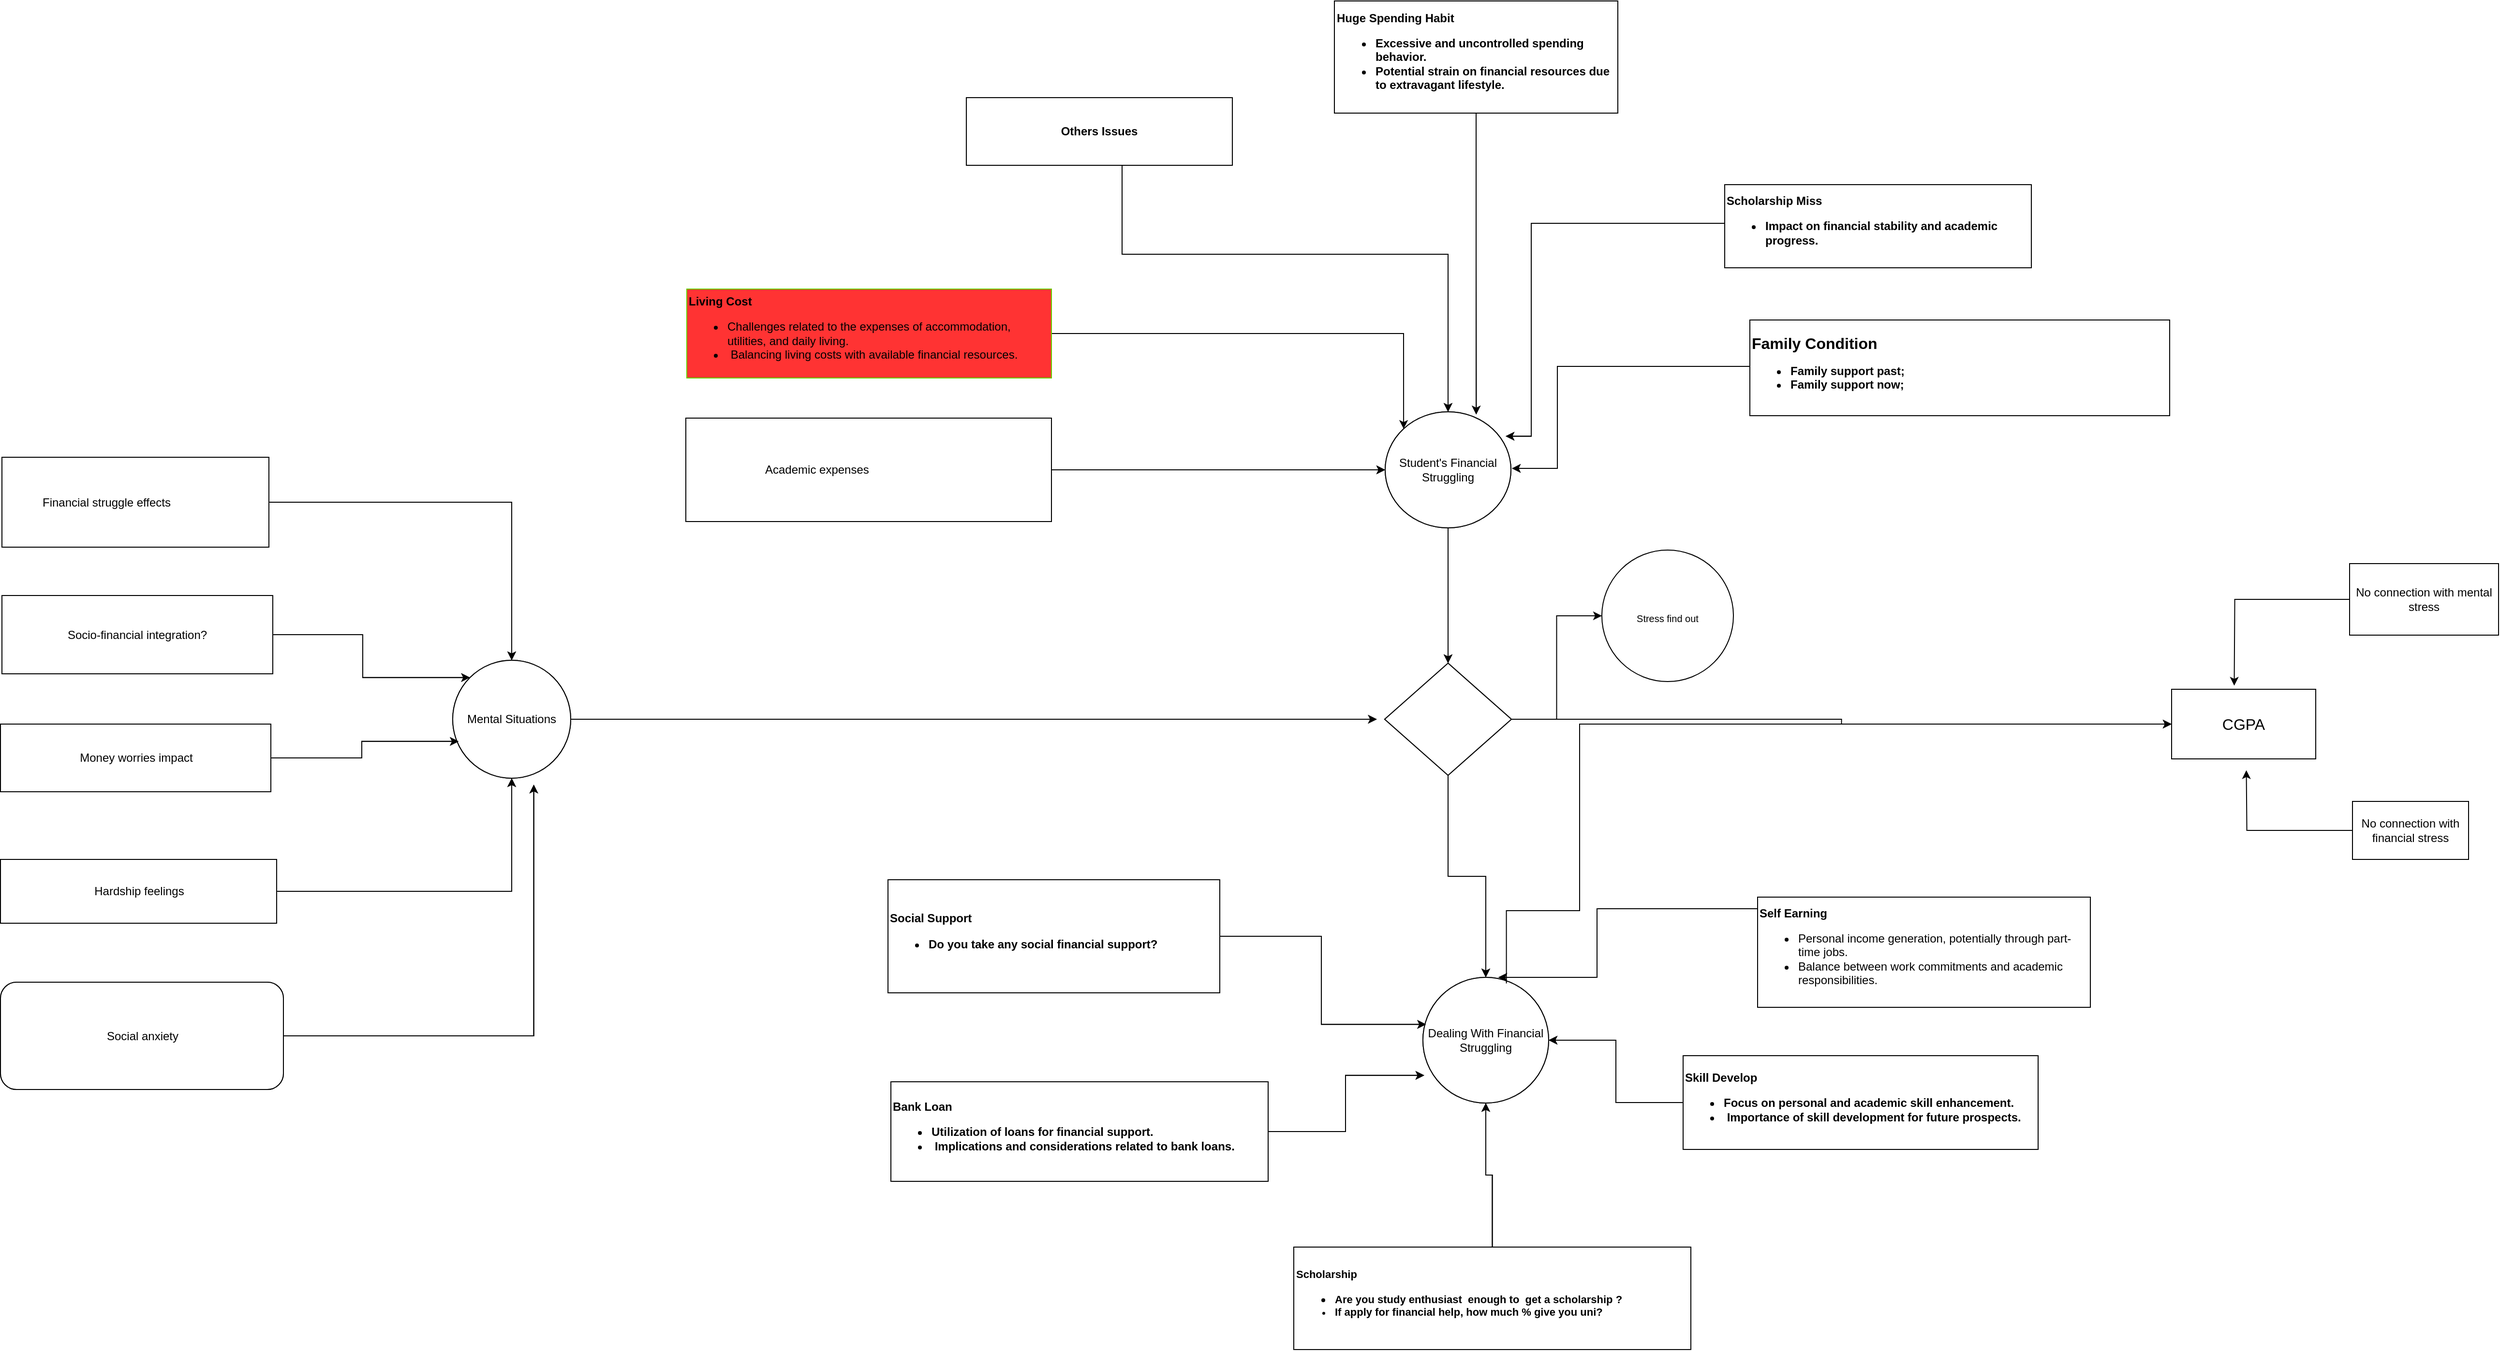 <mxfile version="22.1.5" type="github">
  <diagram name="Page-1" id="giDHEeXzCqw7Mk6FE-td">
    <mxGraphModel dx="5474" dy="2806" grid="0" gridSize="10" guides="1" tooltips="1" connect="1" arrows="1" fold="1" page="1" pageScale="1" pageWidth="850" pageHeight="1100" math="0" shadow="0">
      <root>
        <mxCell id="0" />
        <mxCell id="1" parent="0" />
        <mxCell id="dNjB-bx8Fn72y2OTrxXD-1" style="edgeStyle=orthogonalEdgeStyle;rounded=0;orthogonalLoop=1;jettySize=auto;html=1;entryX=0.5;entryY=0;entryDx=0;entryDy=0;" parent="1" source="RioY9GQPINJHXDq_88uB-1" target="B3kyMHNOTuuTRi2bmLed-1" edge="1">
          <mxGeometry relative="1" as="geometry" />
        </mxCell>
        <mxCell id="RioY9GQPINJHXDq_88uB-1" value="Student&#39;s Financial Struggling" style="ellipse;whiteSpace=wrap;html=1;" parent="1" vertex="1">
          <mxGeometry x="378" y="385" width="130" height="120" as="geometry" />
        </mxCell>
        <mxCell id="B3kyMHNOTuuTRi2bmLed-5" style="edgeStyle=orthogonalEdgeStyle;rounded=0;orthogonalLoop=1;jettySize=auto;html=1;exitX=0.5;exitY=1;exitDx=0;exitDy=0;" parent="1" source="RioY9GQPINJHXDq_88uB-2" target="RioY9GQPINJHXDq_88uB-1" edge="1">
          <mxGeometry relative="1" as="geometry">
            <mxPoint x="106" y="136" as="sourcePoint" />
            <Array as="points">
              <mxPoint x="106" y="130" />
              <mxPoint x="106" y="222" />
              <mxPoint x="443" y="222" />
            </Array>
          </mxGeometry>
        </mxCell>
        <mxCell id="RioY9GQPINJHXDq_88uB-2" value="&lt;b&gt;Others Issues&lt;/b&gt;" style="rounded=0;whiteSpace=wrap;html=1;" parent="1" vertex="1">
          <mxGeometry x="-55" y="60" width="275" height="70" as="geometry" />
        </mxCell>
        <mxCell id="RioY9GQPINJHXDq_88uB-3" value="&lt;b&gt;Huge Spending Habit&lt;br&gt;&lt;ul&gt;&lt;li&gt;Excessive and uncontrolled spending behavior.&amp;nbsp;&lt;/li&gt;&lt;li&gt;Potential strain on financial resources due to extravagant lifestyle.&lt;/li&gt;&lt;/ul&gt;&lt;/b&gt;" style="rounded=0;whiteSpace=wrap;html=1;align=left;" parent="1" vertex="1">
          <mxGeometry x="325.5" y="-40" width="293" height="116" as="geometry" />
        </mxCell>
        <mxCell id="RioY9GQPINJHXDq_88uB-4" value="&lt;b&gt;Scholarship Miss&lt;/b&gt;&lt;br&gt;&lt;ul&gt;&lt;li&gt;&lt;b&gt;Impact on financial stability and academic progress.&lt;/b&gt;&lt;/li&gt;&lt;/ul&gt;" style="rounded=0;whiteSpace=wrap;html=1;align=left;" parent="1" vertex="1">
          <mxGeometry x="729" y="150" width="317" height="86" as="geometry" />
        </mxCell>
        <mxCell id="B3kyMHNOTuuTRi2bmLed-3" style="edgeStyle=orthogonalEdgeStyle;rounded=0;orthogonalLoop=1;jettySize=auto;html=1;entryX=0;entryY=0;entryDx=0;entryDy=0;" parent="1" source="RioY9GQPINJHXDq_88uB-5" target="RioY9GQPINJHXDq_88uB-1" edge="1">
          <mxGeometry relative="1" as="geometry">
            <mxPoint x="369.636" y="277.818" as="targetPoint" />
          </mxGeometry>
        </mxCell>
        <mxCell id="RioY9GQPINJHXDq_88uB-5" value="&lt;b&gt;Living Cost&lt;/b&gt;&lt;br&gt;&lt;ul&gt;&lt;li&gt;Challenges related to the expenses of accommodation, utilities, and daily living.&lt;/li&gt;&lt;li&gt;&amp;nbsp;Balancing living costs with available financial resources.&lt;/li&gt;&lt;/ul&gt;" style="rounded=0;whiteSpace=wrap;html=1;align=left;strokeColor=#66CC00;fillColor=#FF3333;" parent="1" vertex="1">
          <mxGeometry x="-344" y="258" width="377" height="92" as="geometry" />
        </mxCell>
        <mxCell id="B3kyMHNOTuuTRi2bmLed-10" style="edgeStyle=orthogonalEdgeStyle;rounded=0;orthogonalLoop=1;jettySize=auto;html=1;" parent="1" edge="1">
          <mxGeometry relative="1" as="geometry">
            <Array as="points">
              <mxPoint x="556" y="338" />
              <mxPoint x="556" y="444" />
            </Array>
            <mxPoint x="756" y="337.998" as="sourcePoint" />
            <mxPoint x="509.0" y="443.537" as="targetPoint" />
          </mxGeometry>
        </mxCell>
        <mxCell id="RioY9GQPINJHXDq_88uB-6" value="&lt;b style=&quot;&quot;&gt;&lt;span style=&quot;font-size: 16px;&quot;&gt;Family Condition&amp;nbsp;&lt;/span&gt;&lt;br&gt;&lt;ul&gt;&lt;li&gt;&lt;span style=&quot;background-color: transparent; font-family: Arial, sans-serif;&quot;&gt;Family support past;&amp;nbsp;&lt;/span&gt;&lt;br&gt;&lt;/li&gt;&lt;li&gt;&lt;span style=&quot;font-family: Arial, sans-serif; background-color: transparent; font-variant-numeric: normal; font-variant-east-asian: normal; font-variant-alternates: normal; font-variant-position: normal; vertical-align: baseline;&quot;&gt;&lt;font style=&quot;font-size: 12px;&quot;&gt;Family support now;&amp;nbsp;&lt;/font&gt;&lt;/span&gt;&lt;/li&gt;&lt;/ul&gt;&lt;/b&gt;&lt;p style=&quot;line-height: 1.8; margin-left: 144pt; margin-top: 0pt; margin-bottom: 0pt;&quot; dir=&quot;ltr&quot;&gt;&lt;/p&gt;&lt;p style=&quot;line-height: 1.8; margin-left: 144pt; margin-top: 0pt; margin-bottom: 0pt;&quot; dir=&quot;ltr&quot;&gt;&lt;/p&gt;&lt;div style=&quot;&quot;&gt;&lt;/div&gt;&lt;p style=&quot;&quot;&gt;&lt;/p&gt;&lt;p&gt;&lt;/p&gt;&lt;span id=&quot;docs-internal-guid-e3f19381-7fff-3e35-3ddc-5be22db2a7ea&quot;&gt;&lt;/span&gt;" style="rounded=0;whiteSpace=wrap;html=1;align=left;" parent="1" vertex="1">
          <mxGeometry x="755" y="290" width="434" height="99" as="geometry" />
        </mxCell>
        <mxCell id="B3kyMHNOTuuTRi2bmLed-2" style="edgeStyle=orthogonalEdgeStyle;rounded=0;orthogonalLoop=1;jettySize=auto;html=1;entryX=0;entryY=0.5;entryDx=0;entryDy=0;" parent="1" source="RioY9GQPINJHXDq_88uB-8" target="RioY9GQPINJHXDq_88uB-1" edge="1">
          <mxGeometry relative="1" as="geometry" />
        </mxCell>
        <mxCell id="RioY9GQPINJHXDq_88uB-8" value="&lt;b&gt;Study Cost Equipment&lt;/b&gt;&lt;br&gt;&lt;ul&gt;&lt;li&gt;Expenses incurred for study-related equipment such as textbooks and software.&amp;nbsp;&lt;/li&gt;&lt;li&gt;Managing the financial aspect of academic materials.&lt;/li&gt;&lt;/ul&gt;" style="rounded=0;whiteSpace=wrap;html=1;align=left;" parent="1" vertex="1">
          <mxGeometry x="-345" y="391.5" width="378" height="107" as="geometry" />
        </mxCell>
        <mxCell id="RioY9GQPINJHXDq_88uB-9" value="Dealing With Financial Struggling" style="ellipse;whiteSpace=wrap;html=1;aspect=fixed;" parent="1" vertex="1">
          <mxGeometry x="417" y="970" width="130" height="130" as="geometry" />
        </mxCell>
        <mxCell id="dNjB-bx8Fn72y2OTrxXD-19" style="edgeStyle=orthogonalEdgeStyle;rounded=0;orthogonalLoop=1;jettySize=auto;html=1;entryX=0.6;entryY=0;entryDx=0;entryDy=0;entryPerimeter=0;" parent="1" source="RioY9GQPINJHXDq_88uB-10" target="RioY9GQPINJHXDq_88uB-9" edge="1">
          <mxGeometry relative="1" as="geometry">
            <mxPoint x="495" y="959" as="targetPoint" />
            <Array as="points">
              <mxPoint x="597" y="899" />
              <mxPoint x="597" y="970" />
            </Array>
          </mxGeometry>
        </mxCell>
        <mxCell id="RioY9GQPINJHXDq_88uB-10" value="&lt;b&gt;Self Earning&lt;/b&gt;&lt;br&gt;&lt;ul&gt;&lt;li&gt;Personal income generation, potentially through part-time jobs.&amp;nbsp;&lt;/li&gt;&lt;li&gt;Balance between work commitments and academic responsibilities.&lt;/li&gt;&lt;/ul&gt;" style="rounded=0;whiteSpace=wrap;html=1;align=left;" parent="1" vertex="1">
          <mxGeometry x="763" y="887" width="344" height="114" as="geometry" />
        </mxCell>
        <mxCell id="RioY9GQPINJHXDq_88uB-11" value="&lt;b&gt;Social Support&lt;/b&gt;&lt;br&gt;&lt;ul&gt;&lt;li&gt;&lt;b&gt;Do you take any social financial support?&lt;/b&gt;&lt;/li&gt;&lt;/ul&gt;" style="rounded=0;whiteSpace=wrap;html=1;align=left;" parent="1" vertex="1">
          <mxGeometry x="-136" y="869" width="343" height="117" as="geometry" />
        </mxCell>
        <mxCell id="RioY9GQPINJHXDq_88uB-12" value="&lt;b&gt;Bank Loan&lt;/b&gt;&lt;br&gt;&lt;ul style=&quot;&quot;&gt;&lt;li style=&quot;&quot;&gt;&lt;b&gt;Utilization of loans for financial support.&lt;/b&gt;&lt;/li&gt;&lt;li style=&quot;&quot;&gt;&lt;b&gt;&amp;nbsp;Implications and considerations related to bank loans.&lt;/b&gt;&lt;br&gt;&lt;/li&gt;&lt;/ul&gt;" style="rounded=0;whiteSpace=wrap;html=1;align=left;" parent="1" vertex="1">
          <mxGeometry x="-133" y="1078" width="390" height="103" as="geometry" />
        </mxCell>
        <mxCell id="dNjB-bx8Fn72y2OTrxXD-17" style="edgeStyle=orthogonalEdgeStyle;rounded=0;orthogonalLoop=1;jettySize=auto;html=1;entryX=0.5;entryY=1;entryDx=0;entryDy=0;" parent="1" source="RioY9GQPINJHXDq_88uB-16" target="RioY9GQPINJHXDq_88uB-9" edge="1">
          <mxGeometry relative="1" as="geometry" />
        </mxCell>
        <mxCell id="RioY9GQPINJHXDq_88uB-16" value="&lt;b style=&quot;font-size: 11px;&quot;&gt;Scholarship&lt;/b&gt;&lt;br&gt;&lt;ul style=&quot;&quot;&gt;&lt;li style=&quot;&quot;&gt;&lt;b style=&quot;font-size: 11px;&quot;&gt;Are you study &lt;/b&gt;&lt;span style=&quot;font-size: 11px;&quot;&gt;&lt;b&gt;enthusiast&lt;/b&gt;&lt;/span&gt;&lt;b style=&quot;font-size: 11px;&quot;&gt;&amp;nbsp;&amp;nbsp;enough to&amp;nbsp; get a scholarship ?&lt;/b&gt;&lt;br&gt;&lt;/li&gt;&lt;li style=&quot;font-size: 11px; font-weight: bold;&quot;&gt;&lt;b&gt;If apply for financial help, how much % give you uni?&lt;/b&gt;&lt;/li&gt;&lt;/ul&gt;" style="rounded=0;whiteSpace=wrap;html=1;align=left;" parent="1" vertex="1">
          <mxGeometry x="283.5" y="1249" width="410.5" height="106" as="geometry" />
        </mxCell>
        <mxCell id="dNjB-bx8Fn72y2OTrxXD-18" style="edgeStyle=orthogonalEdgeStyle;rounded=0;orthogonalLoop=1;jettySize=auto;html=1;entryX=1;entryY=0.5;entryDx=0;entryDy=0;" parent="1" source="RioY9GQPINJHXDq_88uB-17" target="RioY9GQPINJHXDq_88uB-9" edge="1">
          <mxGeometry relative="1" as="geometry" />
        </mxCell>
        <mxCell id="RioY9GQPINJHXDq_88uB-17" value="&lt;b&gt;Skill Develop&amp;nbsp;&lt;/b&gt;&lt;br&gt;&lt;ul&gt;&lt;li&gt;&lt;b&gt;Focus on personal and academic skill enhancement.&lt;/b&gt;&lt;/li&gt;&lt;li&gt;&lt;b&gt;&amp;nbsp;Importance of skill development for future prospects.&lt;/b&gt;&lt;/li&gt;&lt;/ul&gt;" style="rounded=0;whiteSpace=wrap;html=1;align=left;" parent="1" vertex="1">
          <mxGeometry x="686" y="1051" width="367" height="97" as="geometry" />
        </mxCell>
        <mxCell id="RpPmsFHbcSFzpUeKh4qa-3" style="edgeStyle=orthogonalEdgeStyle;rounded=0;orthogonalLoop=1;jettySize=auto;html=1;entryX=0;entryY=0.5;entryDx=0;entryDy=0;" parent="1" source="B3kyMHNOTuuTRi2bmLed-1" target="6qkeYt31etBt61vRfqYl-1" edge="1">
          <mxGeometry relative="1" as="geometry" />
        </mxCell>
        <mxCell id="RpPmsFHbcSFzpUeKh4qa-4" style="edgeStyle=orthogonalEdgeStyle;rounded=0;orthogonalLoop=1;jettySize=auto;html=1;" parent="1" source="B3kyMHNOTuuTRi2bmLed-1" target="RioY9GQPINJHXDq_88uB-9" edge="1">
          <mxGeometry relative="1" as="geometry" />
        </mxCell>
        <mxCell id="B3kyMHNOTuuTRi2bmLed-1" value="" style="rhombus;whiteSpace=wrap;html=1;" parent="1" vertex="1">
          <mxGeometry x="377.5" y="645" width="131" height="116" as="geometry" />
        </mxCell>
        <mxCell id="B3kyMHNOTuuTRi2bmLed-6" style="edgeStyle=orthogonalEdgeStyle;rounded=0;orthogonalLoop=1;jettySize=auto;html=1;entryX=0.724;entryY=0.023;entryDx=0;entryDy=0;entryPerimeter=0;" parent="1" source="RioY9GQPINJHXDq_88uB-3" target="RioY9GQPINJHXDq_88uB-1" edge="1">
          <mxGeometry relative="1" as="geometry" />
        </mxCell>
        <mxCell id="B3kyMHNOTuuTRi2bmLed-11" style="edgeStyle=orthogonalEdgeStyle;rounded=0;orthogonalLoop=1;jettySize=auto;html=1;entryX=0.958;entryY=0.21;entryDx=0;entryDy=0;entryPerimeter=0;" parent="1" source="RioY9GQPINJHXDq_88uB-4" target="RioY9GQPINJHXDq_88uB-1" edge="1">
          <mxGeometry relative="1" as="geometry">
            <Array as="points">
              <mxPoint x="529" y="190" />
              <mxPoint x="529" y="410" />
            </Array>
          </mxGeometry>
        </mxCell>
        <mxCell id="6qkeYt31etBt61vRfqYl-1" value="CGPA" style="rounded=0;whiteSpace=wrap;html=1;fontSize=16;" parent="1" vertex="1">
          <mxGeometry x="1191" y="672" width="149" height="72" as="geometry" />
        </mxCell>
        <mxCell id="dNjB-bx8Fn72y2OTrxXD-14" style="edgeStyle=orthogonalEdgeStyle;rounded=0;orthogonalLoop=1;jettySize=auto;html=1;" parent="1" source="dNjB-bx8Fn72y2OTrxXD-5" edge="1">
          <mxGeometry relative="1" as="geometry">
            <mxPoint x="369.364" y="703" as="targetPoint" />
          </mxGeometry>
        </mxCell>
        <mxCell id="dNjB-bx8Fn72y2OTrxXD-5" value="Mental Situations" style="ellipse;whiteSpace=wrap;html=1;aspect=fixed;" parent="1" vertex="1">
          <mxGeometry x="-586" y="642" width="122" height="122" as="geometry" />
        </mxCell>
        <mxCell id="dNjB-bx8Fn72y2OTrxXD-11" style="edgeStyle=orthogonalEdgeStyle;rounded=0;orthogonalLoop=1;jettySize=auto;html=1;entryX=0;entryY=0;entryDx=0;entryDy=0;" parent="1" source="dNjB-bx8Fn72y2OTrxXD-6" target="dNjB-bx8Fn72y2OTrxXD-5" edge="1">
          <mxGeometry relative="1" as="geometry" />
        </mxCell>
        <mxCell id="dNjB-bx8Fn72y2OTrxXD-6" value="&lt;b&gt;When it’s hard to pay for things, how does it affect the way you fit in with the university community as a whole?&lt;/b&gt;" style="rounded=0;whiteSpace=wrap;html=1;" parent="1" vertex="1">
          <mxGeometry x="-1052" y="575" width="280" height="81" as="geometry" />
        </mxCell>
        <mxCell id="dNjB-bx8Fn72y2OTrxXD-10" style="edgeStyle=orthogonalEdgeStyle;rounded=0;orthogonalLoop=1;jettySize=auto;html=1;entryX=0.5;entryY=0;entryDx=0;entryDy=0;" parent="1" source="dNjB-bx8Fn72y2OTrxXD-7" target="dNjB-bx8Fn72y2OTrxXD-5" edge="1">
          <mxGeometry relative="1" as="geometry" />
        </mxCell>
        <mxCell id="dNjB-bx8Fn72y2OTrxXD-7" value="&lt;b&gt;When it’s hard to pay for things you need or want, how does that affect you academically?&lt;/b&gt;" style="rounded=0;whiteSpace=wrap;html=1;align=left;" parent="1" vertex="1">
          <mxGeometry x="-1052" y="432" width="276" height="93" as="geometry" />
        </mxCell>
        <mxCell id="dNjB-bx8Fn72y2OTrxXD-8" value="&lt;b&gt;When you’ve had to worry about money, how does this affect your well-being?&lt;/b&gt;" style="rounded=0;whiteSpace=wrap;html=1;" parent="1" vertex="1">
          <mxGeometry x="-1053.5" y="708" width="279.5" height="70" as="geometry" />
        </mxCell>
        <mxCell id="dNjB-bx8Fn72y2OTrxXD-13" style="edgeStyle=orthogonalEdgeStyle;rounded=0;orthogonalLoop=1;jettySize=auto;html=1;entryX=0.5;entryY=1;entryDx=0;entryDy=0;" parent="1" source="dNjB-bx8Fn72y2OTrxXD-9" target="dNjB-bx8Fn72y2OTrxXD-5" edge="1">
          <mxGeometry relative="1" as="geometry">
            <mxPoint x="-527.0" y="780.455" as="targetPoint" />
          </mxGeometry>
        </mxCell>
        <mxCell id="dNjB-bx8Fn72y2OTrxXD-9" value="&lt;b&gt;What does it feel like when it’s hard to pay for things you need or want?&lt;/b&gt;" style="rounded=0;whiteSpace=wrap;html=1;" parent="1" vertex="1">
          <mxGeometry x="-1053.5" y="848" width="285.5" height="66" as="geometry" />
        </mxCell>
        <mxCell id="dNjB-bx8Fn72y2OTrxXD-12" style="edgeStyle=orthogonalEdgeStyle;rounded=0;orthogonalLoop=1;jettySize=auto;html=1;entryX=0.051;entryY=0.688;entryDx=0;entryDy=0;entryPerimeter=0;" parent="1" source="dNjB-bx8Fn72y2OTrxXD-8" target="dNjB-bx8Fn72y2OTrxXD-5" edge="1">
          <mxGeometry relative="1" as="geometry" />
        </mxCell>
        <mxCell id="dNjB-bx8Fn72y2OTrxXD-15" style="edgeStyle=orthogonalEdgeStyle;rounded=0;orthogonalLoop=1;jettySize=auto;html=1;entryX=0.025;entryY=0.374;entryDx=0;entryDy=0;entryPerimeter=0;" parent="1" source="RioY9GQPINJHXDq_88uB-11" target="RioY9GQPINJHXDq_88uB-9" edge="1">
          <mxGeometry relative="1" as="geometry" />
        </mxCell>
        <mxCell id="dNjB-bx8Fn72y2OTrxXD-16" style="edgeStyle=orthogonalEdgeStyle;rounded=0;orthogonalLoop=1;jettySize=auto;html=1;entryX=0.011;entryY=0.78;entryDx=0;entryDy=0;entryPerimeter=0;" parent="1" source="RioY9GQPINJHXDq_88uB-12" target="RioY9GQPINJHXDq_88uB-9" edge="1">
          <mxGeometry relative="1" as="geometry" />
        </mxCell>
        <mxCell id="SSQnsUbayR-saj6jICKZ-1" value="Social&amp;nbsp;anxiety" style="rounded=1;whiteSpace=wrap;html=1;" parent="1" vertex="1">
          <mxGeometry x="-1053.5" y="975" width="292.5" height="111" as="geometry" />
        </mxCell>
        <mxCell id="SSQnsUbayR-saj6jICKZ-2" style="edgeStyle=orthogonalEdgeStyle;rounded=0;orthogonalLoop=1;jettySize=auto;html=1;entryX=0.687;entryY=1.054;entryDx=0;entryDy=0;entryPerimeter=0;" parent="1" source="SSQnsUbayR-saj6jICKZ-1" target="dNjB-bx8Fn72y2OTrxXD-5" edge="1">
          <mxGeometry relative="1" as="geometry" />
        </mxCell>
        <mxCell id="ZdzGuVzVUep0yFsbwotI-1" style="edgeStyle=orthogonalEdgeStyle;rounded=0;orthogonalLoop=1;jettySize=auto;html=1;entryX=0.5;entryY=0;entryDx=0;entryDy=0;" edge="1" parent="1" source="ZdzGuVzVUep0yFsbwotI-2" target="ZdzGuVzVUep0yFsbwotI-23">
          <mxGeometry relative="1" as="geometry" />
        </mxCell>
        <mxCell id="ZdzGuVzVUep0yFsbwotI-2" value="Student&#39;s Financial Struggling" style="ellipse;whiteSpace=wrap;html=1;" vertex="1" parent="1">
          <mxGeometry x="378" y="385" width="130" height="120" as="geometry" />
        </mxCell>
        <mxCell id="ZdzGuVzVUep0yFsbwotI-3" style="edgeStyle=orthogonalEdgeStyle;rounded=0;orthogonalLoop=1;jettySize=auto;html=1;exitX=0.5;exitY=1;exitDx=0;exitDy=0;" edge="1" parent="1" source="ZdzGuVzVUep0yFsbwotI-4" target="ZdzGuVzVUep0yFsbwotI-2">
          <mxGeometry relative="1" as="geometry">
            <mxPoint x="106" y="136" as="sourcePoint" />
            <Array as="points">
              <mxPoint x="106" y="130" />
              <mxPoint x="106" y="222" />
              <mxPoint x="443" y="222" />
            </Array>
          </mxGeometry>
        </mxCell>
        <mxCell id="ZdzGuVzVUep0yFsbwotI-4" value="&lt;b&gt;Others Issues&lt;/b&gt;" style="rounded=0;whiteSpace=wrap;html=1;" vertex="1" parent="1">
          <mxGeometry x="-55" y="60" width="275" height="70" as="geometry" />
        </mxCell>
        <mxCell id="ZdzGuVzVUep0yFsbwotI-5" value="&lt;b&gt;Huge Spending Habit&lt;br&gt;&lt;ul&gt;&lt;li&gt;Excessive and uncontrolled spending behavior.&amp;nbsp;&lt;/li&gt;&lt;li&gt;Potential strain on financial resources due to extravagant lifestyle.&lt;/li&gt;&lt;/ul&gt;&lt;/b&gt;" style="rounded=0;whiteSpace=wrap;html=1;align=left;" vertex="1" parent="1">
          <mxGeometry x="325.5" y="-40" width="293" height="116" as="geometry" />
        </mxCell>
        <mxCell id="ZdzGuVzVUep0yFsbwotI-6" value="&lt;b&gt;Scholarship Miss&lt;/b&gt;&lt;br&gt;&lt;ul&gt;&lt;li&gt;&lt;b&gt;Impact on financial stability and academic progress.&lt;/b&gt;&lt;/li&gt;&lt;/ul&gt;" style="rounded=0;whiteSpace=wrap;html=1;align=left;" vertex="1" parent="1">
          <mxGeometry x="729" y="150" width="317" height="86" as="geometry" />
        </mxCell>
        <mxCell id="ZdzGuVzVUep0yFsbwotI-7" style="edgeStyle=orthogonalEdgeStyle;rounded=0;orthogonalLoop=1;jettySize=auto;html=1;" edge="1" parent="1">
          <mxGeometry relative="1" as="geometry">
            <Array as="points">
              <mxPoint x="556" y="338" />
              <mxPoint x="556" y="444" />
            </Array>
            <mxPoint x="756" y="337.998" as="sourcePoint" />
            <mxPoint x="509.0" y="443.537" as="targetPoint" />
          </mxGeometry>
        </mxCell>
        <mxCell id="ZdzGuVzVUep0yFsbwotI-8" value="&lt;b style=&quot;&quot;&gt;&lt;span style=&quot;font-size: 16px;&quot;&gt;Family Condition&amp;nbsp;&lt;/span&gt;&lt;br&gt;&lt;ul&gt;&lt;li&gt;&lt;span style=&quot;background-color: transparent; font-family: Arial, sans-serif;&quot;&gt;Family support past;&amp;nbsp;&lt;/span&gt;&lt;br&gt;&lt;/li&gt;&lt;li&gt;&lt;span style=&quot;font-family: Arial, sans-serif; background-color: transparent; font-variant-numeric: normal; font-variant-east-asian: normal; font-variant-alternates: normal; font-variant-position: normal; vertical-align: baseline;&quot;&gt;&lt;font style=&quot;font-size: 12px;&quot;&gt;Family support now;&amp;nbsp;&lt;/font&gt;&lt;/span&gt;&lt;/li&gt;&lt;/ul&gt;&lt;/b&gt;&lt;p style=&quot;line-height: 1.8; margin-left: 144pt; margin-top: 0pt; margin-bottom: 0pt;&quot; dir=&quot;ltr&quot;&gt;&lt;/p&gt;&lt;p style=&quot;line-height: 1.8; margin-left: 144pt; margin-top: 0pt; margin-bottom: 0pt;&quot; dir=&quot;ltr&quot;&gt;&lt;/p&gt;&lt;div style=&quot;&quot;&gt;&lt;/div&gt;&lt;p style=&quot;&quot;&gt;&lt;/p&gt;&lt;p&gt;&lt;/p&gt;&lt;span id=&quot;docs-internal-guid-e3f19381-7fff-3e35-3ddc-5be22db2a7ea&quot;&gt;&lt;/span&gt;" style="rounded=0;whiteSpace=wrap;html=1;align=left;" vertex="1" parent="1">
          <mxGeometry x="755" y="290" width="434" height="99" as="geometry" />
        </mxCell>
        <mxCell id="ZdzGuVzVUep0yFsbwotI-9" style="edgeStyle=orthogonalEdgeStyle;rounded=0;orthogonalLoop=1;jettySize=auto;html=1;entryX=0;entryY=0.5;entryDx=0;entryDy=0;" edge="1" parent="1" source="ZdzGuVzVUep0yFsbwotI-10" target="ZdzGuVzVUep0yFsbwotI-2">
          <mxGeometry relative="1" as="geometry" />
        </mxCell>
        <mxCell id="ZdzGuVzVUep0yFsbwotI-10" value="&lt;blockquote style=&quot;margin: 0 0 0 40px; border: none; padding: 0px;&quot;&gt;&lt;blockquote style=&quot;margin: 0 0 0 40px; border: none; padding: 0px;&quot;&gt;Academic expenses&lt;/blockquote&gt;&lt;/blockquote&gt;" style="rounded=0;whiteSpace=wrap;html=1;align=left;" vertex="1" parent="1">
          <mxGeometry x="-345" y="391.5" width="378" height="107" as="geometry" />
        </mxCell>
        <mxCell id="ZdzGuVzVUep0yFsbwotI-11" value="Dealing With Financial Struggling" style="ellipse;whiteSpace=wrap;html=1;aspect=fixed;" vertex="1" parent="1">
          <mxGeometry x="417" y="970" width="130" height="130" as="geometry" />
        </mxCell>
        <mxCell id="ZdzGuVzVUep0yFsbwotI-12" style="edgeStyle=orthogonalEdgeStyle;rounded=0;orthogonalLoop=1;jettySize=auto;html=1;entryX=0.6;entryY=0;entryDx=0;entryDy=0;entryPerimeter=0;" edge="1" parent="1" source="ZdzGuVzVUep0yFsbwotI-13" target="ZdzGuVzVUep0yFsbwotI-11">
          <mxGeometry relative="1" as="geometry">
            <mxPoint x="495" y="959" as="targetPoint" />
            <Array as="points">
              <mxPoint x="597" y="899" />
              <mxPoint x="597" y="970" />
            </Array>
          </mxGeometry>
        </mxCell>
        <mxCell id="ZdzGuVzVUep0yFsbwotI-13" value="&lt;b&gt;Self Earning&lt;/b&gt;&lt;br&gt;&lt;ul&gt;&lt;li&gt;Personal income generation, potentially through part-time jobs.&amp;nbsp;&lt;/li&gt;&lt;li&gt;Balance between work commitments and academic responsibilities.&lt;/li&gt;&lt;/ul&gt;" style="rounded=0;whiteSpace=wrap;html=1;align=left;" vertex="1" parent="1">
          <mxGeometry x="763" y="887" width="344" height="114" as="geometry" />
        </mxCell>
        <mxCell id="ZdzGuVzVUep0yFsbwotI-14" value="&lt;b&gt;Social Support&lt;/b&gt;&lt;br&gt;&lt;ul&gt;&lt;li&gt;&lt;b&gt;Do you take any social financial support?&lt;/b&gt;&lt;/li&gt;&lt;/ul&gt;" style="rounded=0;whiteSpace=wrap;html=1;align=left;" vertex="1" parent="1">
          <mxGeometry x="-136" y="869" width="343" height="117" as="geometry" />
        </mxCell>
        <mxCell id="ZdzGuVzVUep0yFsbwotI-15" value="&lt;b&gt;Bank Loan&lt;/b&gt;&lt;br&gt;&lt;ul style=&quot;&quot;&gt;&lt;li style=&quot;&quot;&gt;&lt;b&gt;Utilization of loans for financial support.&lt;/b&gt;&lt;/li&gt;&lt;li style=&quot;&quot;&gt;&lt;b&gt;&amp;nbsp;Implications and considerations related to bank loans.&lt;/b&gt;&lt;br&gt;&lt;/li&gt;&lt;/ul&gt;" style="rounded=0;whiteSpace=wrap;html=1;align=left;" vertex="1" parent="1">
          <mxGeometry x="-133" y="1078" width="390" height="103" as="geometry" />
        </mxCell>
        <mxCell id="ZdzGuVzVUep0yFsbwotI-16" style="edgeStyle=orthogonalEdgeStyle;rounded=0;orthogonalLoop=1;jettySize=auto;html=1;entryX=0.5;entryY=1;entryDx=0;entryDy=0;" edge="1" parent="1" source="ZdzGuVzVUep0yFsbwotI-17" target="ZdzGuVzVUep0yFsbwotI-11">
          <mxGeometry relative="1" as="geometry" />
        </mxCell>
        <mxCell id="ZdzGuVzVUep0yFsbwotI-17" value="&lt;b style=&quot;font-size: 11px;&quot;&gt;Scholarship&lt;/b&gt;&lt;br&gt;&lt;ul style=&quot;&quot;&gt;&lt;li style=&quot;&quot;&gt;&lt;b style=&quot;font-size: 11px;&quot;&gt;Are you study &lt;/b&gt;&lt;span style=&quot;font-size: 11px;&quot;&gt;&lt;b&gt;enthusiast&lt;/b&gt;&lt;/span&gt;&lt;b style=&quot;font-size: 11px;&quot;&gt;&amp;nbsp;&amp;nbsp;enough to&amp;nbsp; get a scholarship ?&lt;/b&gt;&lt;br&gt;&lt;/li&gt;&lt;li style=&quot;font-size: 11px; font-weight: bold;&quot;&gt;&lt;b&gt;If apply for financial help, how much % give you uni?&lt;/b&gt;&lt;/li&gt;&lt;/ul&gt;" style="rounded=0;whiteSpace=wrap;html=1;align=left;" vertex="1" parent="1">
          <mxGeometry x="283.5" y="1249" width="410.5" height="106" as="geometry" />
        </mxCell>
        <mxCell id="ZdzGuVzVUep0yFsbwotI-18" style="edgeStyle=orthogonalEdgeStyle;rounded=0;orthogonalLoop=1;jettySize=auto;html=1;entryX=1;entryY=0.5;entryDx=0;entryDy=0;" edge="1" parent="1" source="ZdzGuVzVUep0yFsbwotI-19" target="ZdzGuVzVUep0yFsbwotI-11">
          <mxGeometry relative="1" as="geometry" />
        </mxCell>
        <mxCell id="ZdzGuVzVUep0yFsbwotI-19" value="&lt;b&gt;Skill Develop&amp;nbsp;&lt;/b&gt;&lt;br&gt;&lt;ul&gt;&lt;li&gt;&lt;b&gt;Focus on personal and academic skill enhancement.&lt;/b&gt;&lt;/li&gt;&lt;li&gt;&lt;b&gt;&amp;nbsp;Importance of skill development for future prospects.&lt;/b&gt;&lt;/li&gt;&lt;/ul&gt;" style="rounded=0;whiteSpace=wrap;html=1;align=left;" vertex="1" parent="1">
          <mxGeometry x="686" y="1051" width="367" height="97" as="geometry" />
        </mxCell>
        <mxCell id="ZdzGuVzVUep0yFsbwotI-20" style="edgeStyle=orthogonalEdgeStyle;rounded=0;orthogonalLoop=1;jettySize=auto;html=1;entryX=0;entryY=0.5;entryDx=0;entryDy=0;exitX=0.664;exitY=0.048;exitDx=0;exitDy=0;exitPerimeter=0;" edge="1" parent="1" source="ZdzGuVzVUep0yFsbwotI-11" target="ZdzGuVzVUep0yFsbwotI-26">
          <mxGeometry relative="1" as="geometry">
            <Array as="points">
              <mxPoint x="503" y="901" />
              <mxPoint x="579" y="901" />
              <mxPoint x="579" y="708" />
            </Array>
          </mxGeometry>
        </mxCell>
        <mxCell id="ZdzGuVzVUep0yFsbwotI-21" style="edgeStyle=orthogonalEdgeStyle;rounded=0;orthogonalLoop=1;jettySize=auto;html=1;" edge="1" parent="1" source="ZdzGuVzVUep0yFsbwotI-23" target="ZdzGuVzVUep0yFsbwotI-11">
          <mxGeometry relative="1" as="geometry" />
        </mxCell>
        <mxCell id="ZdzGuVzVUep0yFsbwotI-22" style="edgeStyle=orthogonalEdgeStyle;rounded=0;orthogonalLoop=1;jettySize=auto;html=1;entryX=0;entryY=0.5;entryDx=0;entryDy=0;" edge="1" parent="1" source="ZdzGuVzVUep0yFsbwotI-23" target="ZdzGuVzVUep0yFsbwotI-45">
          <mxGeometry relative="1" as="geometry" />
        </mxCell>
        <mxCell id="ZdzGuVzVUep0yFsbwotI-23" value="" style="rhombus;whiteSpace=wrap;html=1;" vertex="1" parent="1">
          <mxGeometry x="377.5" y="645" width="131" height="116" as="geometry" />
        </mxCell>
        <mxCell id="ZdzGuVzVUep0yFsbwotI-24" style="edgeStyle=orthogonalEdgeStyle;rounded=0;orthogonalLoop=1;jettySize=auto;html=1;entryX=0.724;entryY=0.023;entryDx=0;entryDy=0;entryPerimeter=0;" edge="1" parent="1" source="ZdzGuVzVUep0yFsbwotI-5" target="ZdzGuVzVUep0yFsbwotI-2">
          <mxGeometry relative="1" as="geometry" />
        </mxCell>
        <mxCell id="ZdzGuVzVUep0yFsbwotI-25" style="edgeStyle=orthogonalEdgeStyle;rounded=0;orthogonalLoop=1;jettySize=auto;html=1;entryX=0.958;entryY=0.21;entryDx=0;entryDy=0;entryPerimeter=0;" edge="1" parent="1" source="ZdzGuVzVUep0yFsbwotI-6" target="ZdzGuVzVUep0yFsbwotI-2">
          <mxGeometry relative="1" as="geometry">
            <Array as="points">
              <mxPoint x="529" y="190" />
              <mxPoint x="529" y="410" />
            </Array>
          </mxGeometry>
        </mxCell>
        <mxCell id="ZdzGuVzVUep0yFsbwotI-26" value="CGPA" style="rounded=0;whiteSpace=wrap;html=1;fontSize=16;" vertex="1" parent="1">
          <mxGeometry x="1191" y="672" width="149" height="72" as="geometry" />
        </mxCell>
        <mxCell id="ZdzGuVzVUep0yFsbwotI-27" style="edgeStyle=orthogonalEdgeStyle;rounded=0;orthogonalLoop=1;jettySize=auto;html=1;" edge="1" parent="1" source="ZdzGuVzVUep0yFsbwotI-28">
          <mxGeometry relative="1" as="geometry">
            <mxPoint x="369.364" y="703" as="targetPoint" />
          </mxGeometry>
        </mxCell>
        <mxCell id="ZdzGuVzVUep0yFsbwotI-28" value="Mental Situations" style="ellipse;whiteSpace=wrap;html=1;aspect=fixed;" vertex="1" parent="1">
          <mxGeometry x="-586" y="642" width="122" height="122" as="geometry" />
        </mxCell>
        <mxCell id="ZdzGuVzVUep0yFsbwotI-29" style="edgeStyle=orthogonalEdgeStyle;rounded=0;orthogonalLoop=1;jettySize=auto;html=1;entryX=0;entryY=0;entryDx=0;entryDy=0;" edge="1" parent="1" source="ZdzGuVzVUep0yFsbwotI-30" target="ZdzGuVzVUep0yFsbwotI-28">
          <mxGeometry relative="1" as="geometry" />
        </mxCell>
        <mxCell id="ZdzGuVzVUep0yFsbwotI-30" value="Socio-financial integration?" style="rounded=0;whiteSpace=wrap;html=1;" vertex="1" parent="1">
          <mxGeometry x="-1052" y="575" width="280" height="81" as="geometry" />
        </mxCell>
        <mxCell id="ZdzGuVzVUep0yFsbwotI-31" style="edgeStyle=orthogonalEdgeStyle;rounded=0;orthogonalLoop=1;jettySize=auto;html=1;entryX=0.5;entryY=0;entryDx=0;entryDy=0;" edge="1" parent="1" source="ZdzGuVzVUep0yFsbwotI-32" target="ZdzGuVzVUep0yFsbwotI-28">
          <mxGeometry relative="1" as="geometry" />
        </mxCell>
        <mxCell id="ZdzGuVzVUep0yFsbwotI-32" value="&lt;blockquote style=&quot;margin: 0 0 0 40px; border: none; padding: 0px;&quot;&gt;Financial struggle effects&lt;/blockquote&gt;" style="rounded=0;whiteSpace=wrap;html=1;align=left;" vertex="1" parent="1">
          <mxGeometry x="-1052" y="432" width="276" height="93" as="geometry" />
        </mxCell>
        <mxCell id="ZdzGuVzVUep0yFsbwotI-33" value="Money worries impact" style="rounded=0;whiteSpace=wrap;html=1;" vertex="1" parent="1">
          <mxGeometry x="-1053.5" y="708" width="279.5" height="70" as="geometry" />
        </mxCell>
        <mxCell id="ZdzGuVzVUep0yFsbwotI-34" style="edgeStyle=orthogonalEdgeStyle;rounded=0;orthogonalLoop=1;jettySize=auto;html=1;entryX=0.5;entryY=1;entryDx=0;entryDy=0;" edge="1" parent="1" source="ZdzGuVzVUep0yFsbwotI-35" target="ZdzGuVzVUep0yFsbwotI-28">
          <mxGeometry relative="1" as="geometry">
            <mxPoint x="-527.0" y="780.455" as="targetPoint" />
          </mxGeometry>
        </mxCell>
        <mxCell id="ZdzGuVzVUep0yFsbwotI-35" value="Hardship feelings" style="rounded=0;whiteSpace=wrap;html=1;" vertex="1" parent="1">
          <mxGeometry x="-1053.5" y="848" width="285.5" height="66" as="geometry" />
        </mxCell>
        <mxCell id="ZdzGuVzVUep0yFsbwotI-36" style="edgeStyle=orthogonalEdgeStyle;rounded=0;orthogonalLoop=1;jettySize=auto;html=1;entryX=0.051;entryY=0.688;entryDx=0;entryDy=0;entryPerimeter=0;" edge="1" parent="1" source="ZdzGuVzVUep0yFsbwotI-33" target="ZdzGuVzVUep0yFsbwotI-28">
          <mxGeometry relative="1" as="geometry" />
        </mxCell>
        <mxCell id="ZdzGuVzVUep0yFsbwotI-37" style="edgeStyle=orthogonalEdgeStyle;rounded=0;orthogonalLoop=1;jettySize=auto;html=1;entryX=0.025;entryY=0.374;entryDx=0;entryDy=0;entryPerimeter=0;" edge="1" parent="1" source="ZdzGuVzVUep0yFsbwotI-14" target="ZdzGuVzVUep0yFsbwotI-11">
          <mxGeometry relative="1" as="geometry" />
        </mxCell>
        <mxCell id="ZdzGuVzVUep0yFsbwotI-38" style="edgeStyle=orthogonalEdgeStyle;rounded=0;orthogonalLoop=1;jettySize=auto;html=1;entryX=0.011;entryY=0.78;entryDx=0;entryDy=0;entryPerimeter=0;" edge="1" parent="1" source="ZdzGuVzVUep0yFsbwotI-15" target="ZdzGuVzVUep0yFsbwotI-11">
          <mxGeometry relative="1" as="geometry" />
        </mxCell>
        <mxCell id="ZdzGuVzVUep0yFsbwotI-39" value="Social&amp;nbsp;anxiety" style="rounded=1;whiteSpace=wrap;html=1;" vertex="1" parent="1">
          <mxGeometry x="-1053.5" y="975" width="292.5" height="111" as="geometry" />
        </mxCell>
        <mxCell id="ZdzGuVzVUep0yFsbwotI-40" style="edgeStyle=orthogonalEdgeStyle;rounded=0;orthogonalLoop=1;jettySize=auto;html=1;entryX=0.687;entryY=1.054;entryDx=0;entryDy=0;entryPerimeter=0;" edge="1" parent="1" source="ZdzGuVzVUep0yFsbwotI-39" target="ZdzGuVzVUep0yFsbwotI-28">
          <mxGeometry relative="1" as="geometry" />
        </mxCell>
        <mxCell id="ZdzGuVzVUep0yFsbwotI-41" style="edgeStyle=orthogonalEdgeStyle;rounded=0;orthogonalLoop=1;jettySize=auto;html=1;" edge="1" parent="1" source="ZdzGuVzVUep0yFsbwotI-42">
          <mxGeometry relative="1" as="geometry">
            <mxPoint x="1255.75" y="668.25" as="targetPoint" />
          </mxGeometry>
        </mxCell>
        <mxCell id="ZdzGuVzVUep0yFsbwotI-42" value="No connection with mental stress" style="rounded=0;whiteSpace=wrap;html=1;" vertex="1" parent="1">
          <mxGeometry x="1375" y="542" width="154" height="74" as="geometry" />
        </mxCell>
        <mxCell id="ZdzGuVzVUep0yFsbwotI-43" style="edgeStyle=orthogonalEdgeStyle;rounded=0;orthogonalLoop=1;jettySize=auto;html=1;" edge="1" parent="1" source="ZdzGuVzVUep0yFsbwotI-44">
          <mxGeometry relative="1" as="geometry">
            <mxPoint x="1268.25" y="755.75" as="targetPoint" />
          </mxGeometry>
        </mxCell>
        <mxCell id="ZdzGuVzVUep0yFsbwotI-44" value="No connection with financial stress" style="rounded=0;whiteSpace=wrap;html=1;" vertex="1" parent="1">
          <mxGeometry x="1378" y="788" width="120" height="60" as="geometry" />
        </mxCell>
        <mxCell id="ZdzGuVzVUep0yFsbwotI-45" value="&lt;sub&gt;Stress find out&lt;/sub&gt;" style="ellipse;whiteSpace=wrap;html=1;aspect=fixed;" vertex="1" parent="1">
          <mxGeometry x="602" y="528" width="136" height="136" as="geometry" />
        </mxCell>
      </root>
    </mxGraphModel>
  </diagram>
</mxfile>
